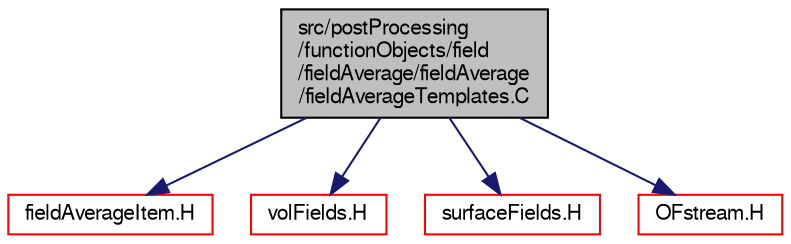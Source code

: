 digraph "src/postProcessing/functionObjects/field/fieldAverage/fieldAverage/fieldAverageTemplates.C"
{
  bgcolor="transparent";
  edge [fontname="FreeSans",fontsize="10",labelfontname="FreeSans",labelfontsize="10"];
  node [fontname="FreeSans",fontsize="10",shape=record];
  Node0 [label="src/postProcessing\l/functionObjects/field\l/fieldAverage/fieldAverage\l/fieldAverageTemplates.C",height=0.2,width=0.4,color="black", fillcolor="grey75", style="filled", fontcolor="black"];
  Node0 -> Node1 [color="midnightblue",fontsize="10",style="solid",fontname="FreeSans"];
  Node1 [label="fieldAverageItem.H",height=0.2,width=0.4,color="red",URL="$a13223.html"];
  Node0 -> Node60 [color="midnightblue",fontsize="10",style="solid",fontname="FreeSans"];
  Node60 [label="volFields.H",height=0.2,width=0.4,color="red",URL="$a02750.html"];
  Node0 -> Node302 [color="midnightblue",fontsize="10",style="solid",fontname="FreeSans"];
  Node302 [label="surfaceFields.H",height=0.2,width=0.4,color="red",URL="$a02735.html",tooltip="Foam::surfaceFields. "];
  Node0 -> Node309 [color="midnightblue",fontsize="10",style="solid",fontname="FreeSans"];
  Node309 [label="OFstream.H",height=0.2,width=0.4,color="red",URL="$a09065.html"];
}
